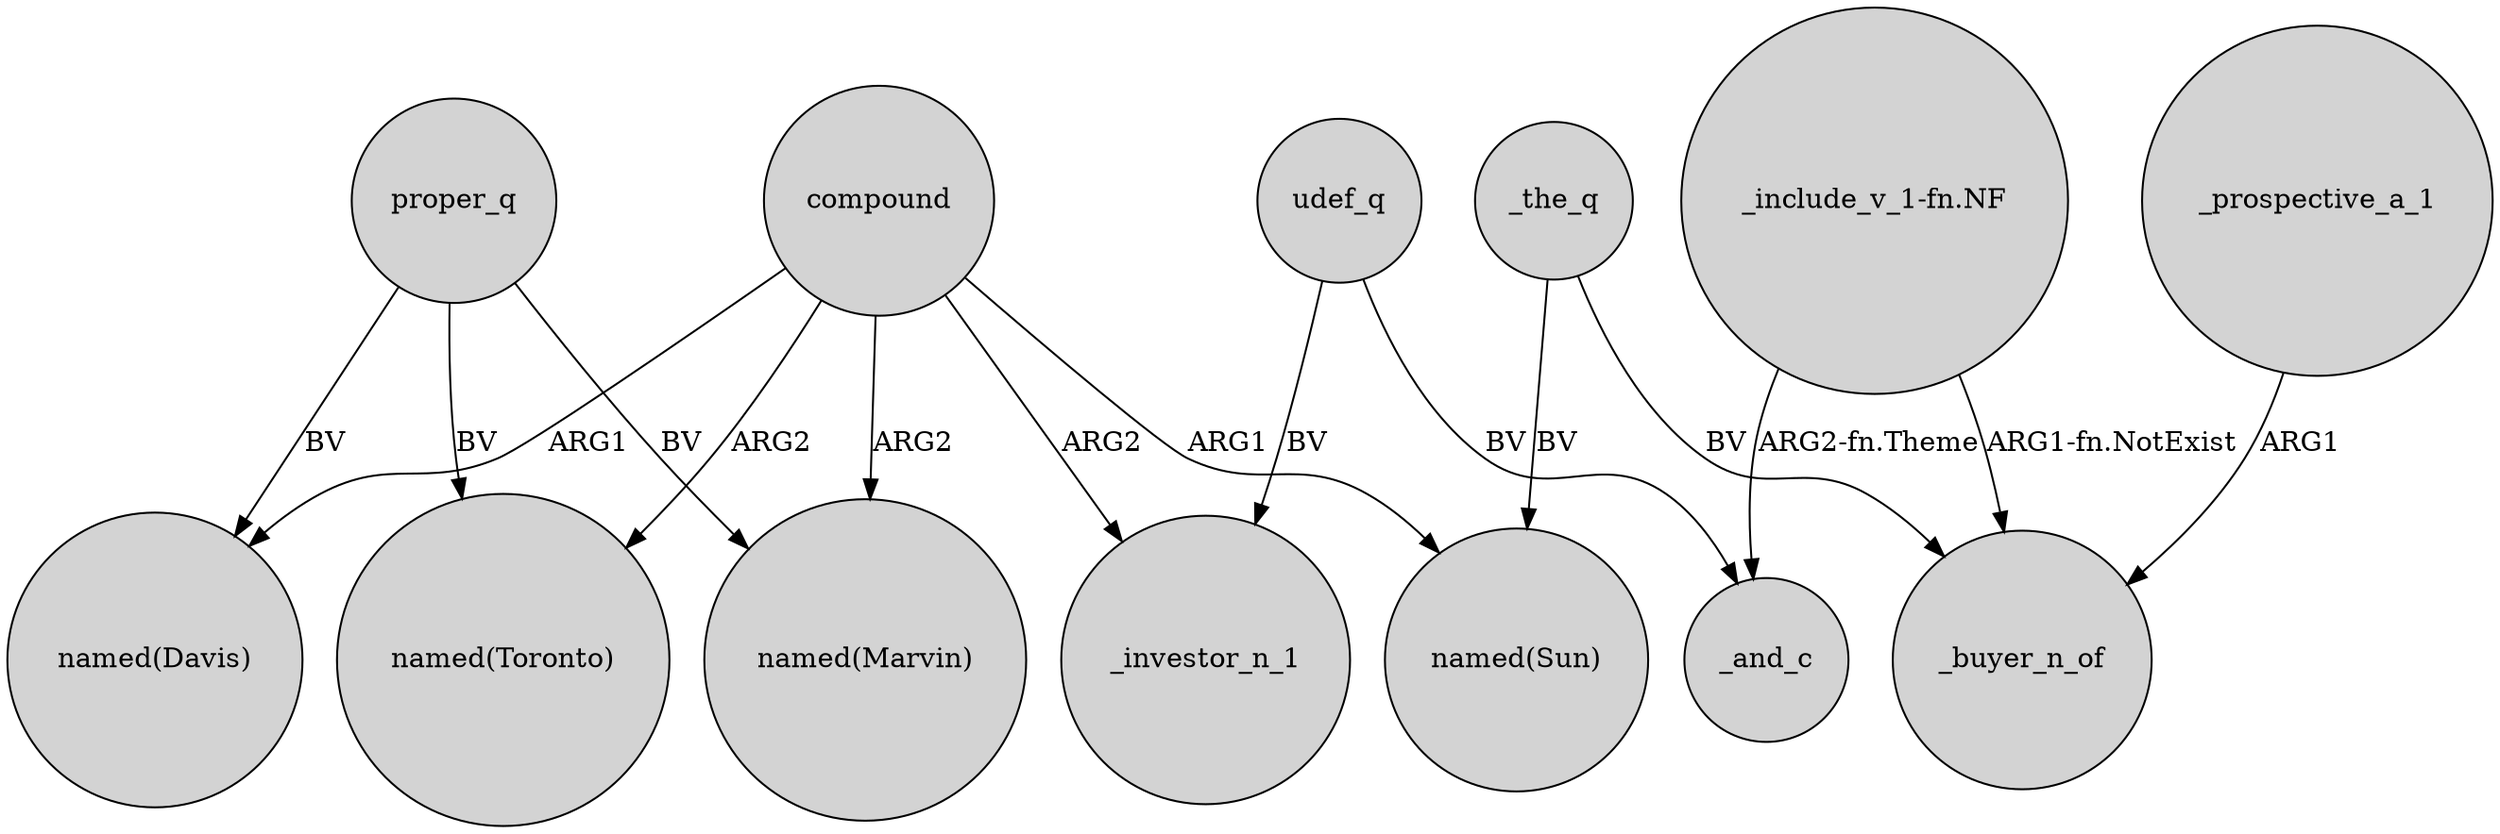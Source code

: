 digraph {
	node [shape=circle style=filled]
	_the_q -> "named(Sun)" [label=BV]
	proper_q -> "named(Marvin)" [label=BV]
	_the_q -> _buyer_n_of [label=BV]
	compound -> "named(Toronto)" [label=ARG2]
	compound -> _investor_n_1 [label=ARG2]
	compound -> "named(Sun)" [label=ARG1]
	_prospective_a_1 -> _buyer_n_of [label=ARG1]
	udef_q -> _investor_n_1 [label=BV]
	"_include_v_1-fn.NF" -> _buyer_n_of [label="ARG1-fn.NotExist"]
	udef_q -> _and_c [label=BV]
	compound -> "named(Davis)" [label=ARG1]
	proper_q -> "named(Toronto)" [label=BV]
	proper_q -> "named(Davis)" [label=BV]
	"_include_v_1-fn.NF" -> _and_c [label="ARG2-fn.Theme"]
	compound -> "named(Marvin)" [label=ARG2]
}
